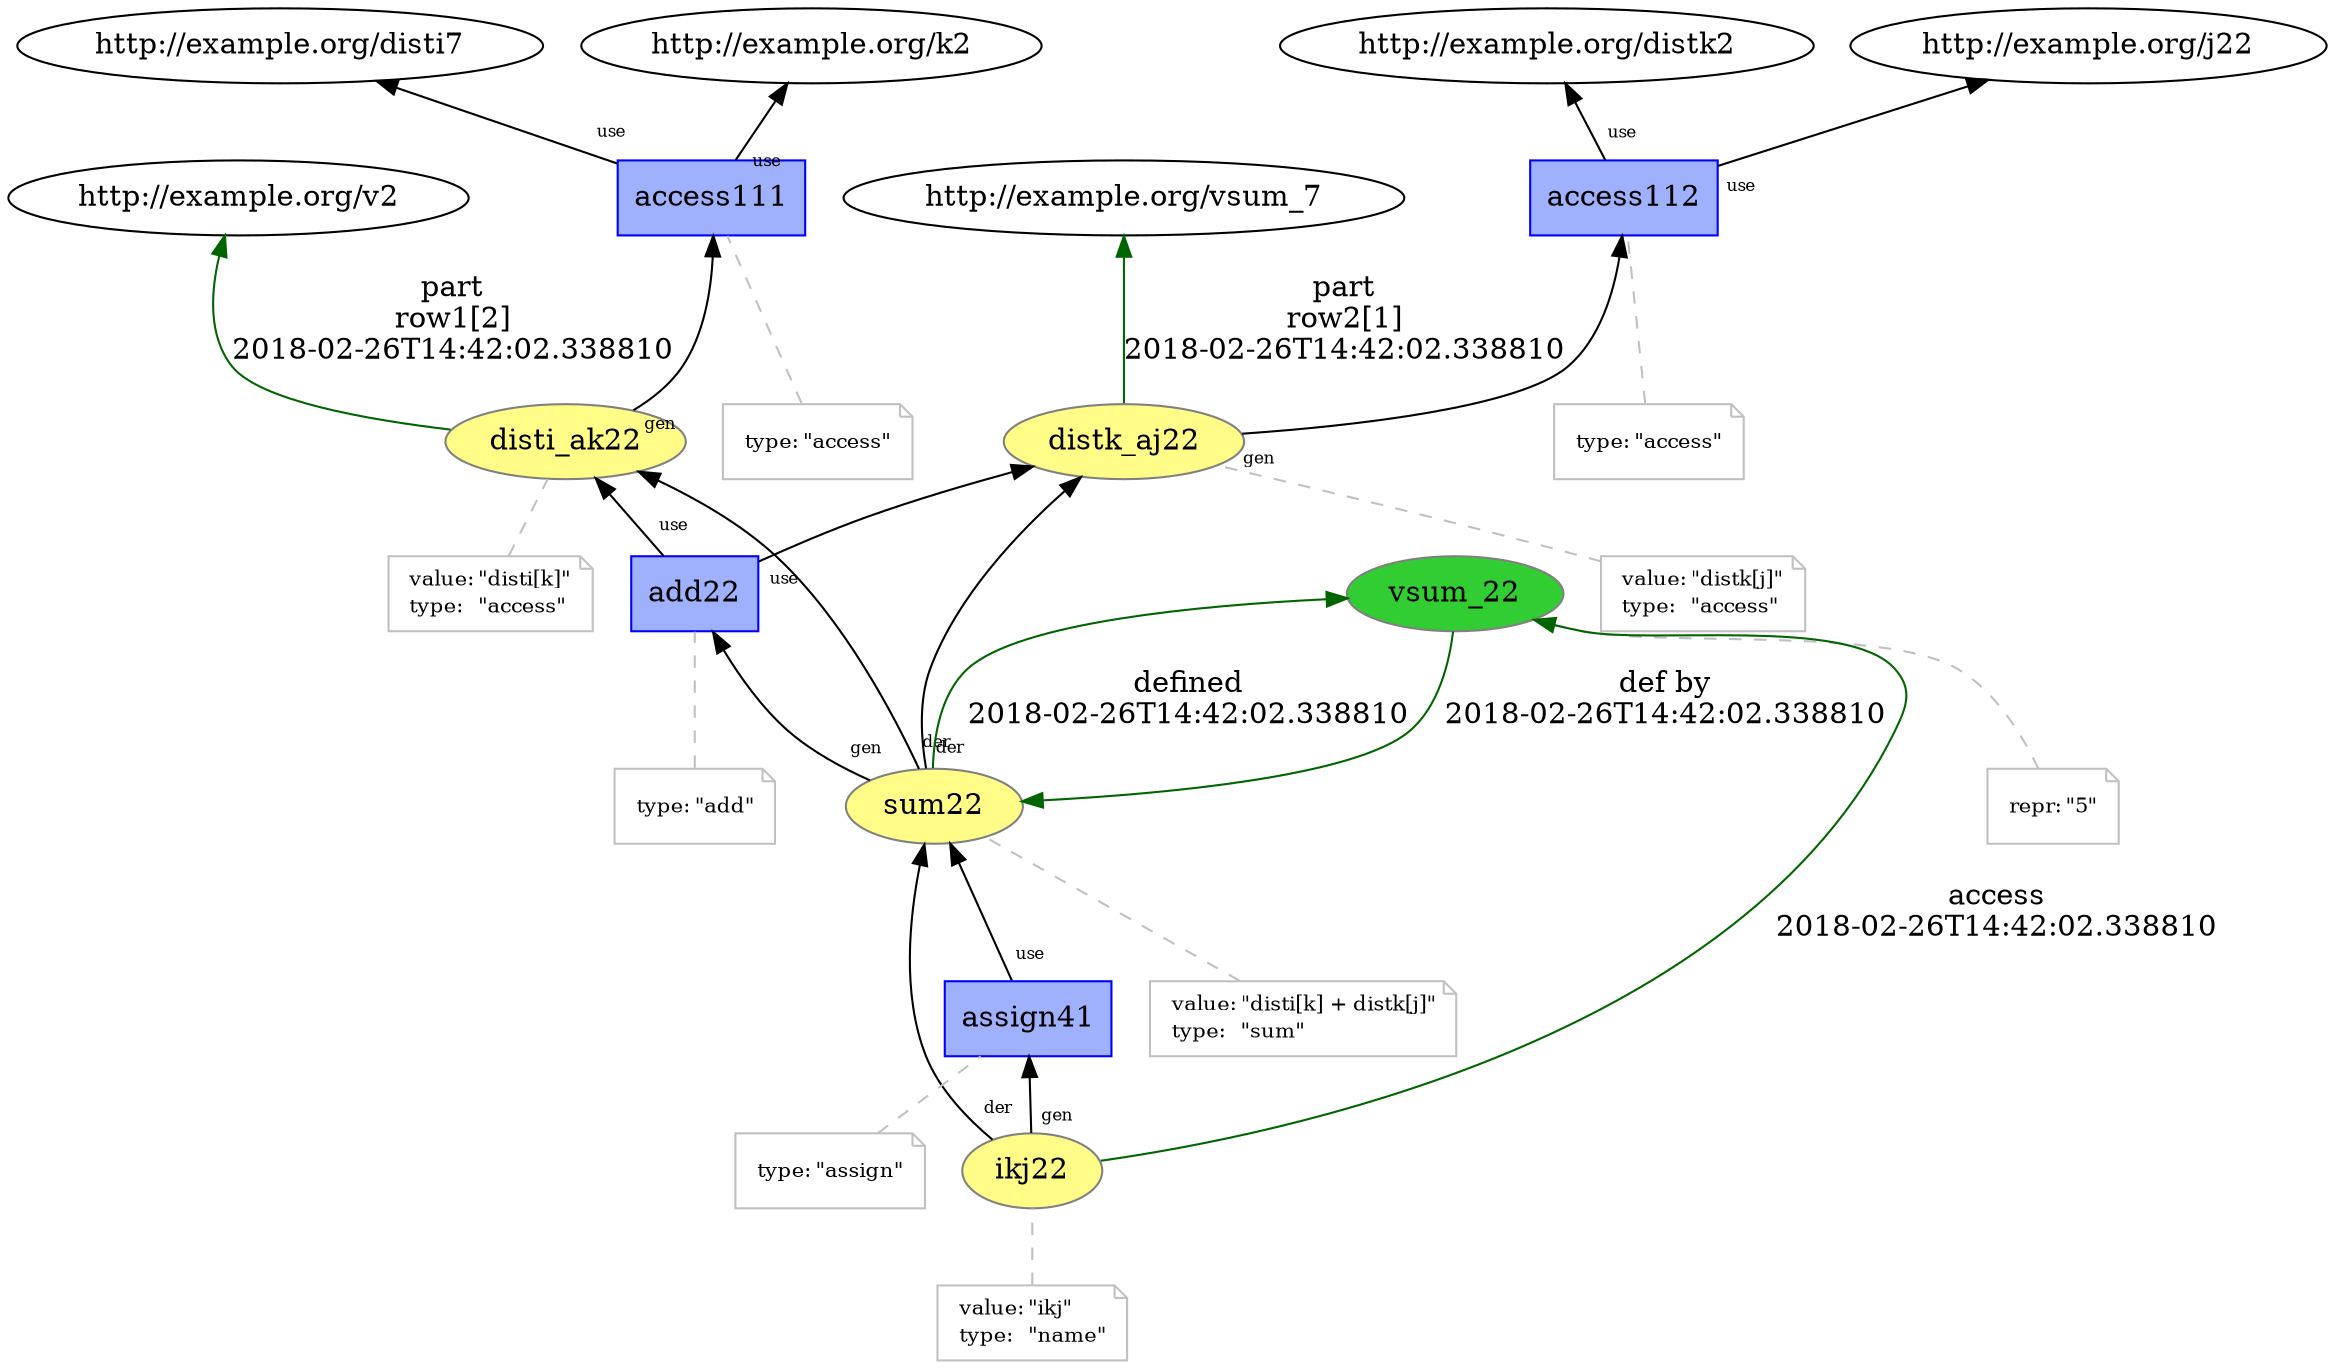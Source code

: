 digraph "PROV" { size="16,12"; rankdir="BT";
"http://example.org/disti_ak22" [fillcolor="#FFFC87",color="#808080",style="filled",label="disti_ak22",URL="http://example.org/disti_ak22"]
"-attrs0" [color="gray",shape="note",fontsize="10",fontcolor="black",label=<<TABLE cellpadding="0" border="0">
	<TR>
	    <TD align="left">value:</TD>
	    <TD align="left">&quot;disti[k]&quot;</TD>
	</TR>
	<TR>
	    <TD align="left">type:</TD>
	    <TD align="left">&quot;access&quot;</TD>
	</TR>
</TABLE>>]
"-attrs0" -> "http://example.org/disti_ak22" [color="gray",style="dashed",arrowhead="none"]
"http://example.org/disti_ak22" -> "http://example.org/v2" [labelfontsize="8",labeldistance="1.5",color="darkgreen",labelangle="60.0",rotation="20",label="part
row1[2]
2018-02-26T14:42:02.338810"]
"http://example.org/access111" [fillcolor="#9FB1FC",color="#0000FF",shape="polygon",sides="4",style="filled",label="access111",URL="http://example.org/access111"]
"-attrs1" [color="gray",shape="note",fontsize="10",fontcolor="black",label=<<TABLE cellpadding="0" border="0">
	<TR>
	    <TD align="left">type:</TD>
	    <TD align="left">&quot;access&quot;</TD>
	</TR>
</TABLE>>]
"-attrs1" -> "http://example.org/access111" [color="gray",style="dashed",arrowhead="none"]
"http://example.org/access111" -> "http://example.org/disti7" [labelfontsize="8",labeldistance="1.5",labelangle="60.0",rotation="20",taillabel="use"]
"http://example.org/access111" -> "http://example.org/k2" [labelfontsize="8",labeldistance="1.5",labelangle="60.0",rotation="20",taillabel="use"]
"http://example.org/disti_ak22" -> "http://example.org/access111" [labelfontsize="8",labeldistance="1.5",labelangle="60.0",rotation="20",taillabel="gen"]
"http://example.org/distk_aj22" [fillcolor="#FFFC87",color="#808080",style="filled",label="distk_aj22",URL="http://example.org/distk_aj22"]
"-attrs2" [color="gray",shape="note",fontsize="10",fontcolor="black",label=<<TABLE cellpadding="0" border="0">
	<TR>
	    <TD align="left">value:</TD>
	    <TD align="left">&quot;distk[j]&quot;</TD>
	</TR>
	<TR>
	    <TD align="left">type:</TD>
	    <TD align="left">&quot;access&quot;</TD>
	</TR>
</TABLE>>]
"-attrs2" -> "http://example.org/distk_aj22" [color="gray",style="dashed",arrowhead="none"]
"http://example.org/distk_aj22" -> "http://example.org/vsum_7" [labelfontsize="8",labeldistance="1.5",color="darkgreen",labelangle="60.0",rotation="20",label="part
row2[1]
2018-02-26T14:42:02.338810"]
"http://example.org/access112" [fillcolor="#9FB1FC",color="#0000FF",shape="polygon",sides="4",style="filled",label="access112",URL="http://example.org/access112"]
"-attrs3" [color="gray",shape="note",fontsize="10",fontcolor="black",label=<<TABLE cellpadding="0" border="0">
	<TR>
	    <TD align="left">type:</TD>
	    <TD align="left">&quot;access&quot;</TD>
	</TR>
</TABLE>>]
"-attrs3" -> "http://example.org/access112" [color="gray",style="dashed",arrowhead="none"]
"http://example.org/access112" -> "http://example.org/distk2" [labelfontsize="8",labeldistance="1.5",labelangle="60.0",rotation="20",taillabel="use"]
"http://example.org/access112" -> "http://example.org/j22" [labelfontsize="8",labeldistance="1.5",labelangle="60.0",rotation="20",taillabel="use"]
"http://example.org/distk_aj22" -> "http://example.org/access112" [labelfontsize="8",labeldistance="1.5",labelangle="60.0",rotation="20",taillabel="gen"]
"http://example.org/sum22" [fillcolor="#FFFC87",color="#808080",style="filled",label="sum22",URL="http://example.org/sum22"]
"-attrs4" [color="gray",shape="note",fontsize="10",fontcolor="black",label=<<TABLE cellpadding="0" border="0">
	<TR>
	    <TD align="left">value:</TD>
	    <TD align="left">&quot;disti[k] + distk[j]&quot;</TD>
	</TR>
	<TR>
	    <TD align="left">type:</TD>
	    <TD align="left">&quot;sum&quot;</TD>
	</TR>
</TABLE>>]
"-attrs4" -> "http://example.org/sum22" [color="gray",style="dashed",arrowhead="none"]
"http://example.org/vsum_22" [fillcolor="#32CD32",color="#808080",style="filled",label="vsum_22",URL="http://example.org/vsum_22"]
"-attrs5" [color="gray",shape="note",fontsize="10",fontcolor="black",label=<<TABLE cellpadding="0" border="0">
	<TR>
	    <TD align="left">repr:</TD>
	    <TD align="left">&quot;5&quot;</TD>
	</TR>
</TABLE>>]
"-attrs5" -> "http://example.org/vsum_22" [color="gray",style="dashed",arrowhead="none"]
"http://example.org/sum22" -> "http://example.org/vsum_22" [labelfontsize="8",labeldistance="1.5",color="darkgreen",labelangle="60.0",rotation="20",label="defined
2018-02-26T14:42:02.338810"]
"http://example.org/vsum_22" -> "http://example.org/sum22" [labelfontsize="8",labeldistance="1.5",color="darkgreen",labelangle="60.0",rotation="20",label="def by
2018-02-26T14:42:02.338810"]
"http://example.org/add22" [fillcolor="#9FB1FC",color="#0000FF",shape="polygon",sides="4",style="filled",label="add22",URL="http://example.org/add22"]
"-attrs6" [color="gray",shape="note",fontsize="10",fontcolor="black",label=<<TABLE cellpadding="0" border="0">
	<TR>
	    <TD align="left">type:</TD>
	    <TD align="left">&quot;add&quot;</TD>
	</TR>
</TABLE>>]
"-attrs6" -> "http://example.org/add22" [color="gray",style="dashed",arrowhead="none"]
"http://example.org/add22" -> "http://example.org/disti_ak22" [labelfontsize="8",labeldistance="1.5",labelangle="60.0",rotation="20",taillabel="use"]
"http://example.org/sum22" -> "http://example.org/disti_ak22" [labelfontsize="8",labeldistance="1.5",labelangle="60.0",rotation="20",taillabel="der"]
"http://example.org/add22" -> "http://example.org/distk_aj22" [labelfontsize="8",labeldistance="1.5",labelangle="60.0",rotation="20",taillabel="use"]
"http://example.org/sum22" -> "http://example.org/distk_aj22" [labelfontsize="8",labeldistance="1.5",labelangle="60.0",rotation="20",taillabel="der"]
"http://example.org/sum22" -> "http://example.org/add22" [labelfontsize="8",labeldistance="1.5",labelangle="60.0",rotation="20",taillabel="gen"]
"http://example.org/ikj22" [fillcolor="#FFFC87",color="#808080",style="filled",label="ikj22",URL="http://example.org/ikj22"]
"-attrs7" [color="gray",shape="note",fontsize="10",fontcolor="black",label=<<TABLE cellpadding="0" border="0">
	<TR>
	    <TD align="left">value:</TD>
	    <TD align="left">&quot;ikj&quot;</TD>
	</TR>
	<TR>
	    <TD align="left">type:</TD>
	    <TD align="left">&quot;name&quot;</TD>
	</TR>
</TABLE>>]
"-attrs7" -> "http://example.org/ikj22" [color="gray",style="dashed",arrowhead="none"]
"http://example.org/ikj22" -> "http://example.org/vsum_22" [labelfontsize="8",labeldistance="1.5",color="darkgreen",labelangle="60.0",rotation="20",label="access
2018-02-26T14:42:02.338810"]
"http://example.org/assign41" [fillcolor="#9FB1FC",color="#0000FF",shape="polygon",sides="4",style="filled",label="assign41",URL="http://example.org/assign41"]
"-attrs8" [color="gray",shape="note",fontsize="10",fontcolor="black",label=<<TABLE cellpadding="0" border="0">
	<TR>
	    <TD align="left">type:</TD>
	    <TD align="left">&quot;assign&quot;</TD>
	</TR>
</TABLE>>]
"-attrs8" -> "http://example.org/assign41" [color="gray",style="dashed",arrowhead="none"]
"http://example.org/assign41" -> "http://example.org/sum22" [labelfontsize="8",labeldistance="1.5",labelangle="60.0",rotation="20",taillabel="use"]
"http://example.org/ikj22" -> "http://example.org/sum22" [labelfontsize="8",labeldistance="1.5",labelangle="60.0",rotation="20",taillabel="der"]
"http://example.org/ikj22" -> "http://example.org/assign41" [labelfontsize="8",labeldistance="1.5",labelangle="60.0",rotation="20",taillabel="gen"]
}